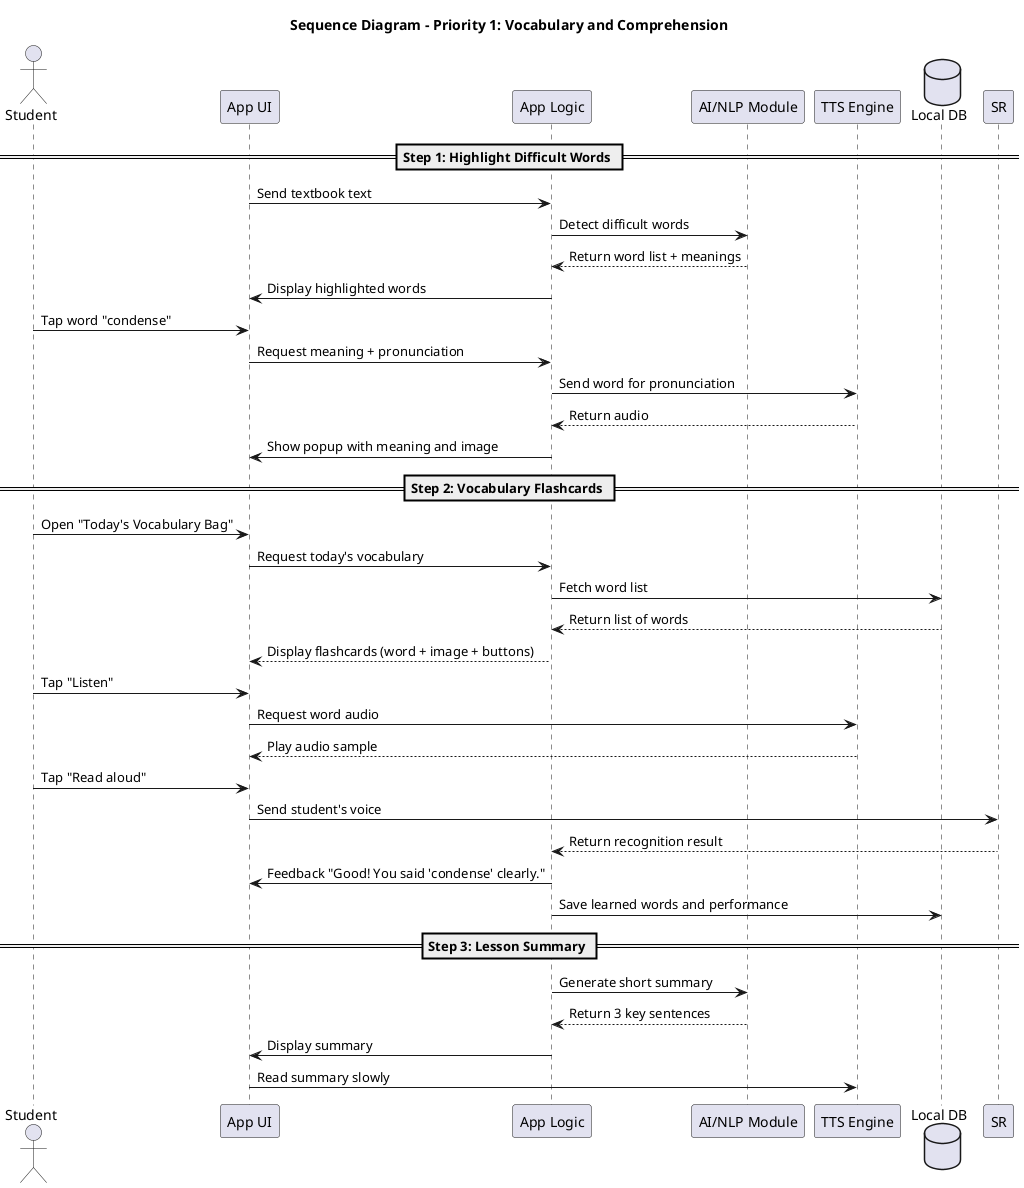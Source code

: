 @startuml VocabularyFlow
title Sequence Diagram - Priority 1: Vocabulary and Comprehension

actor "Student" as U
participant "App UI" as UI
participant "App Logic" as Logic
participant "AI/NLP Module" as NLP
participant "TTS Engine" as TTS
database "Local DB" as DB

== Step 1: Highlight Difficult Words ==
UI -> Logic: Send textbook text
Logic -> NLP: Detect difficult words
NLP --> Logic: Return word list + meanings
Logic -> UI: Display highlighted words
U -> UI: Tap word "condense"
UI -> Logic: Request meaning + pronunciation
Logic -> TTS: Send word for pronunciation
TTS --> Logic: Return audio
Logic -> UI: Show popup with meaning and image

== Step 2: Vocabulary Flashcards ==

U -> UI: Open "Today's Vocabulary Bag"
UI -> Logic: Request today's vocabulary
Logic -> DB: Fetch word list
DB --> Logic: Return list of words
Logic --> UI: Display flashcards (word + image + buttons)

U -> UI: Tap "Listen"
UI -> TTS: Request word audio
TTS --> UI: Play audio sample

U -> UI: Tap "Read aloud"
UI -> SR: Send student's voice
SR --> Logic: Return recognition result
Logic -> UI: Feedback "Good! You said 'condense' clearly."

Logic -> DB: Save learned words and performance

== Step 3: Lesson Summary ==
Logic -> NLP: Generate short summary
NLP --> Logic: Return 3 key sentences
Logic -> UI: Display summary
UI -> TTS: Read summary slowly

@enduml
